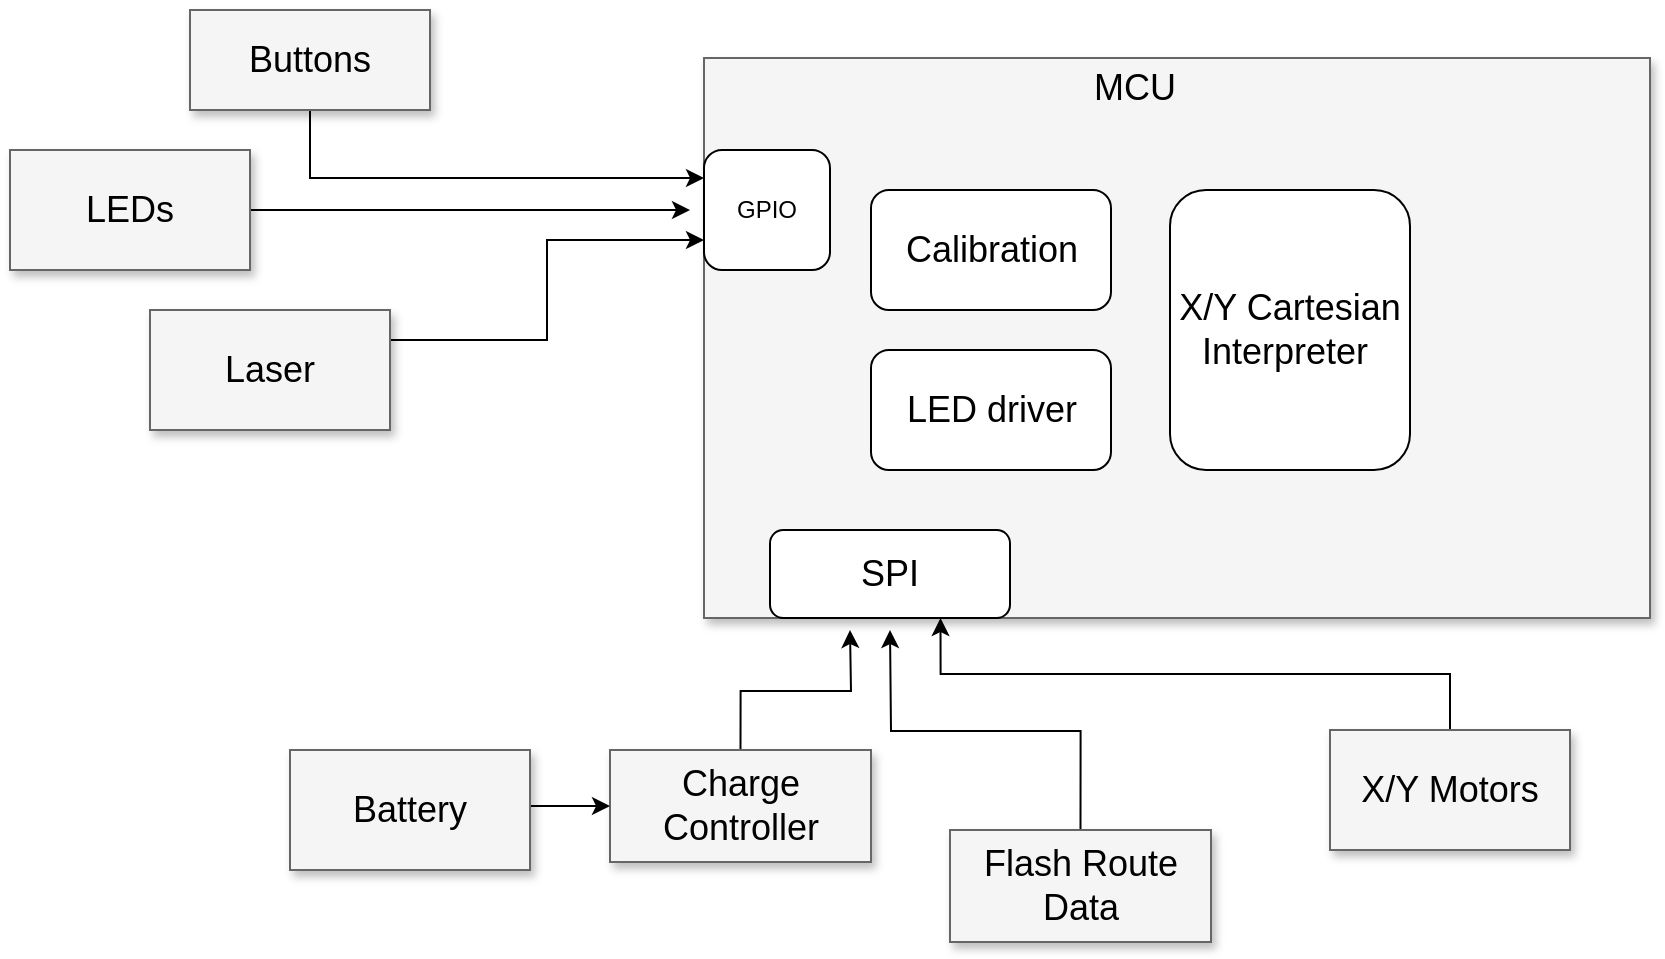 <mxfile version="17.2.4" type="github">
  <diagram name="Page-1" id="90a13364-a465-7bf4-72fc-28e22215d7a0">
    <mxGraphModel dx="1420" dy="1264" grid="1" gridSize="10" guides="1" tooltips="1" connect="1" arrows="1" fold="1" page="1" pageScale="1.5" pageWidth="1169" pageHeight="826" background="none" math="0" shadow="0">
      <root>
        <mxCell id="0" style=";html=1;" />
        <mxCell id="1" style=";html=1;" parent="0" />
        <mxCell id="3a17f1ce550125da-2" value="" style="whiteSpace=wrap;html=1;shadow=1;fontSize=18;fillColor=#f5f5f5;strokeColor=#666666;" parent="1" vertex="1">
          <mxGeometry x="787" y="454" width="473" height="280" as="geometry" />
        </mxCell>
        <mxCell id="kj1jv1ur1D2rAsrjyDlE-14" style="edgeStyle=orthogonalEdgeStyle;rounded=0;orthogonalLoop=1;jettySize=auto;html=1;exitX=1;exitY=0.25;exitDx=0;exitDy=0;entryX=0;entryY=0.75;entryDx=0;entryDy=0;fontSize=18;" edge="1" parent="1" source="3a17f1ce550125da-4" target="kj1jv1ur1D2rAsrjyDlE-2">
          <mxGeometry relative="1" as="geometry" />
        </mxCell>
        <mxCell id="3a17f1ce550125da-4" value="Laser" style="whiteSpace=wrap;html=1;shadow=1;fontSize=18;fillColor=#f5f5f5;strokeColor=#666666;" parent="1" vertex="1">
          <mxGeometry x="510" y="580" width="120" height="60" as="geometry" />
        </mxCell>
        <mxCell id="kj1jv1ur1D2rAsrjyDlE-16" style="edgeStyle=orthogonalEdgeStyle;rounded=0;orthogonalLoop=1;jettySize=auto;html=1;exitX=0.5;exitY=0;exitDx=0;exitDy=0;entryX=0.25;entryY=1;entryDx=0;entryDy=0;fontSize=18;" edge="1" parent="1" source="3a17f1ce550125da-5" target="3a17f1ce550125da-2">
          <mxGeometry relative="1" as="geometry" />
        </mxCell>
        <mxCell id="3a17f1ce550125da-5" value="X/Y Motors" style="whiteSpace=wrap;html=1;shadow=1;fontSize=18;fillColor=#f5f5f5;strokeColor=#666666;" parent="1" vertex="1">
          <mxGeometry x="1100" y="790" width="120" height="60" as="geometry" />
        </mxCell>
        <mxCell id="kj1jv1ur1D2rAsrjyDlE-10" style="edgeStyle=orthogonalEdgeStyle;rounded=0;orthogonalLoop=1;jettySize=auto;html=1;exitX=1;exitY=0.5;exitDx=0;exitDy=0;fontSize=18;" edge="1" parent="1" source="3a17f1ce550125da-6">
          <mxGeometry relative="1" as="geometry">
            <mxPoint x="780" y="530" as="targetPoint" />
          </mxGeometry>
        </mxCell>
        <mxCell id="3a17f1ce550125da-6" value="LEDs" style="whiteSpace=wrap;html=1;shadow=1;fontSize=18;fillColor=#f5f5f5;strokeColor=#666666;" parent="1" vertex="1">
          <mxGeometry x="440" y="500" width="120" height="60" as="geometry" />
        </mxCell>
        <mxCell id="3a17f1ce550125da-20" style="edgeStyle=elbowEdgeStyle;rounded=0;html=1;startArrow=none;startFill=0;jettySize=auto;orthogonalLoop=1;fontSize=18;elbow=vertical;" parent="1" source="t3vODOe9pIlOg7hjB-0y-4" target="3a17f1ce550125da-2" edge="1">
          <mxGeometry relative="1" as="geometry">
            <Array as="points">
              <mxPoint x="757" y="514" />
            </Array>
            <mxPoint x="650" y="510" as="sourcePoint" />
          </mxGeometry>
        </mxCell>
        <mxCell id="kj1jv1ur1D2rAsrjyDlE-9" style="edgeStyle=orthogonalEdgeStyle;rounded=0;orthogonalLoop=1;jettySize=auto;html=1;exitX=0.5;exitY=0;exitDx=0;exitDy=0;fontSize=18;" edge="1" parent="1" source="3a17f1ce550125da-10">
          <mxGeometry relative="1" as="geometry">
            <mxPoint x="860" y="740" as="targetPoint" />
          </mxGeometry>
        </mxCell>
        <mxCell id="3a17f1ce550125da-10" value="Charge Controller" style="whiteSpace=wrap;html=1;shadow=1;fontSize=18;fillColor=#f5f5f5;strokeColor=#666666;" parent="1" vertex="1">
          <mxGeometry x="740" y="800" width="130.5" height="56" as="geometry" />
        </mxCell>
        <mxCell id="3a17f1ce550125da-18" style="edgeStyle=elbowEdgeStyle;rounded=0;html=1;startArrow=none;startFill=0;jettySize=auto;orthogonalLoop=1;fontSize=18;elbow=vertical;" parent="1" source="3a17f1ce550125da-11" target="3a17f1ce550125da-10" edge="1">
          <mxGeometry relative="1" as="geometry" />
        </mxCell>
        <mxCell id="3a17f1ce550125da-11" value="Battery" style="whiteSpace=wrap;html=1;shadow=1;fontSize=18;fillColor=#f5f5f5;strokeColor=#666666;" parent="1" vertex="1">
          <mxGeometry x="580" y="800" width="120" height="60" as="geometry" />
        </mxCell>
        <mxCell id="kj1jv1ur1D2rAsrjyDlE-8" style="edgeStyle=orthogonalEdgeStyle;rounded=0;orthogonalLoop=1;jettySize=auto;html=1;exitX=0.5;exitY=0;exitDx=0;exitDy=0;fontSize=18;" edge="1" parent="1" source="t3vODOe9pIlOg7hjB-0y-11">
          <mxGeometry relative="1" as="geometry">
            <mxPoint x="880" y="740" as="targetPoint" />
          </mxGeometry>
        </mxCell>
        <mxCell id="t3vODOe9pIlOg7hjB-0y-11" value="Flash Route Data" style="whiteSpace=wrap;html=1;shadow=1;fontSize=18;fillColor=#f5f5f5;strokeColor=#666666;" parent="1" vertex="1">
          <mxGeometry x="910" y="840" width="130.5" height="56" as="geometry" />
        </mxCell>
        <mxCell id="t3vODOe9pIlOg7hjB-0y-4" value="Buttons" style="whiteSpace=wrap;html=1;shadow=1;fontSize=18;fillColor=#f5f5f5;strokeColor=#666666;" parent="1" vertex="1">
          <mxGeometry x="530" y="430" width="120" height="50" as="geometry" />
        </mxCell>
        <mxCell id="kj1jv1ur1D2rAsrjyDlE-2" value="GPIO" style="rounded=1;whiteSpace=wrap;html=1;" vertex="1" parent="1">
          <mxGeometry x="787" y="500" width="63" height="60" as="geometry" />
        </mxCell>
        <mxCell id="kj1jv1ur1D2rAsrjyDlE-3" value="MCU" style="text;html=1;strokeColor=none;fillColor=none;align=center;verticalAlign=middle;whiteSpace=wrap;rounded=0;fontSize=18;" vertex="1" parent="1">
          <mxGeometry x="930" y="454" width="144.75" height="30" as="geometry" />
        </mxCell>
        <mxCell id="kj1jv1ur1D2rAsrjyDlE-7" value="SPI" style="rounded=1;whiteSpace=wrap;html=1;fontSize=18;" vertex="1" parent="1">
          <mxGeometry x="820" y="690" width="120" height="44" as="geometry" />
        </mxCell>
        <mxCell id="kj1jv1ur1D2rAsrjyDlE-17" value="Calibration" style="rounded=1;whiteSpace=wrap;html=1;fontSize=18;" vertex="1" parent="1">
          <mxGeometry x="870.5" y="520" width="120" height="60" as="geometry" />
        </mxCell>
        <mxCell id="kj1jv1ur1D2rAsrjyDlE-18" value="LED driver" style="rounded=1;whiteSpace=wrap;html=1;fontSize=18;" vertex="1" parent="1">
          <mxGeometry x="870.5" y="600" width="120" height="60" as="geometry" />
        </mxCell>
        <mxCell id="kj1jv1ur1D2rAsrjyDlE-19" value="X/Y Cartesian Interpreter&amp;nbsp;" style="rounded=1;whiteSpace=wrap;html=1;fontSize=18;" vertex="1" parent="1">
          <mxGeometry x="1020" y="520" width="120" height="140" as="geometry" />
        </mxCell>
      </root>
    </mxGraphModel>
  </diagram>
</mxfile>
